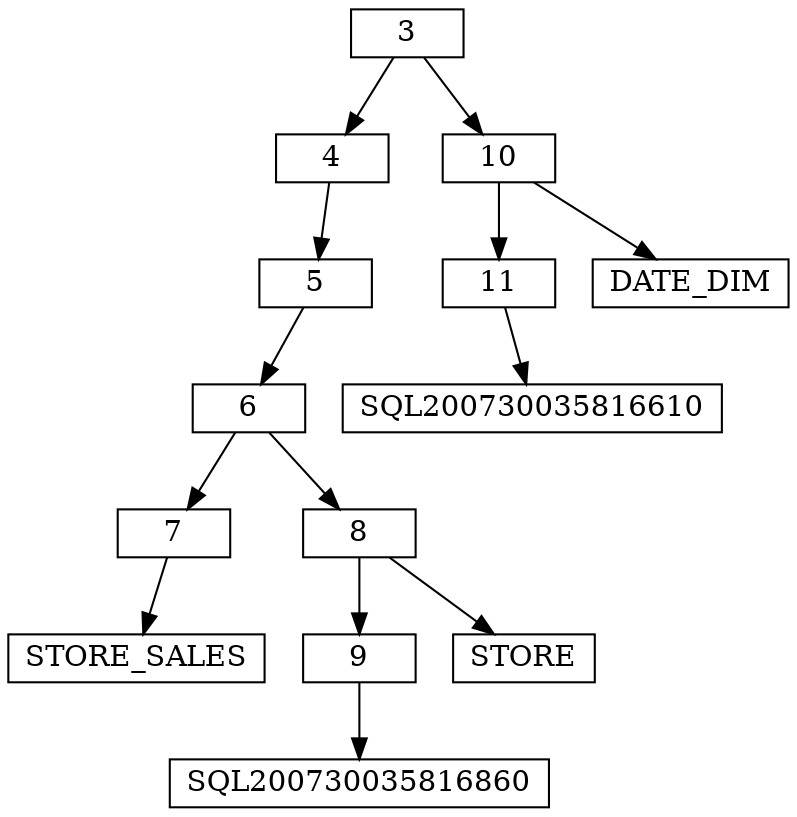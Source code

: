 digraph g {
	node [height=.1 shape=record]
	4 [label=4]
	5 [label=5]
	6 [label=6]
	7 [label=7]
	STORE_SALES [label=STORE_SALES]
	8 [label=8]
	9 [label=9]
	SQL200730035816860 [label=SQL200730035816860]
	STORE [label=STORE]
	10 [label=10]
	11 [label=11]
	SQL200730035816610 [label=SQL200730035816610]
	DATE_DIM [label=DATE_DIM]
	3 -> 4
	4 -> 5
	5 -> 6
	6 -> 7
	7 -> STORE_SALES
	6 -> 8
	8 -> 9
	9 -> SQL200730035816860
	8 -> STORE
	3 -> 10
	10 -> 11
	11 -> SQL200730035816610
	10 -> DATE_DIM
}
